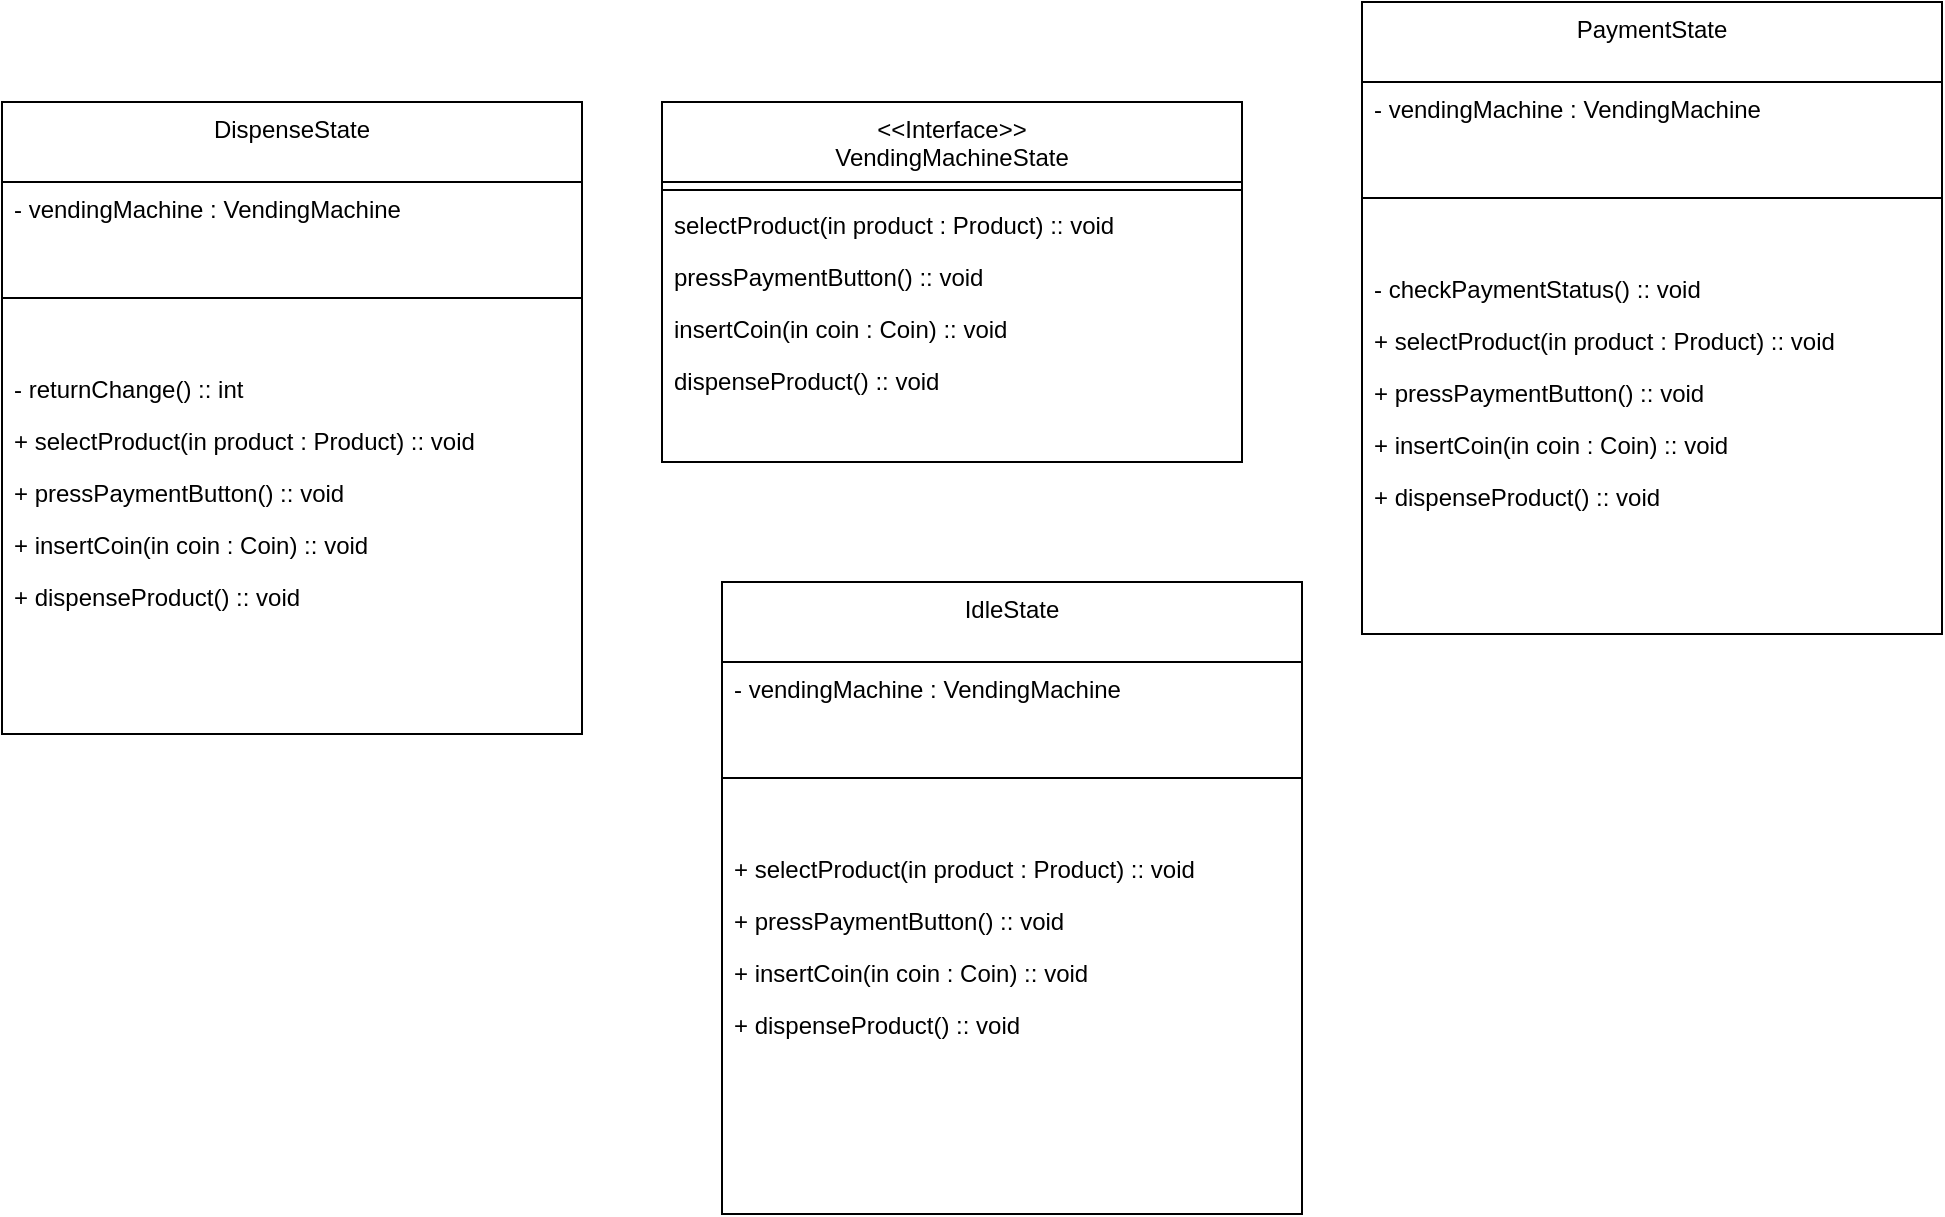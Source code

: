 <mxfile version="25.0.3">
  <diagram id="C5RBs43oDa-KdzZeNtuy" name="Page-1">
    <mxGraphModel dx="1877" dy="565" grid="1" gridSize="10" guides="1" tooltips="1" connect="1" arrows="1" fold="1" page="1" pageScale="1" pageWidth="827" pageHeight="1169" math="0" shadow="0">
      <root>
        <mxCell id="WIyWlLk6GJQsqaUBKTNV-0" />
        <mxCell id="WIyWlLk6GJQsqaUBKTNV-1" parent="WIyWlLk6GJQsqaUBKTNV-0" />
        <mxCell id="zkfFHV4jXpPFQw0GAbJ--6" value="&lt;&lt;Interface&gt;&gt;&#xa;VendingMachineState" style="swimlane;fontStyle=0;align=center;verticalAlign=top;childLayout=stackLayout;horizontal=1;startSize=40;horizontalStack=0;resizeParent=1;resizeLast=0;collapsible=1;marginBottom=0;rounded=0;shadow=0;strokeWidth=1;" parent="WIyWlLk6GJQsqaUBKTNV-1" vertex="1">
          <mxGeometry x="300" y="100" width="290" height="180" as="geometry">
            <mxRectangle x="300" y="100" width="160" height="26" as="alternateBounds" />
          </mxGeometry>
        </mxCell>
        <mxCell id="zkfFHV4jXpPFQw0GAbJ--9" value="" style="line;html=1;strokeWidth=1;align=left;verticalAlign=middle;spacingTop=-1;spacingLeft=3;spacingRight=3;rotatable=0;labelPosition=right;points=[];portConstraint=eastwest;" parent="zkfFHV4jXpPFQw0GAbJ--6" vertex="1">
          <mxGeometry y="40" width="290" height="8" as="geometry" />
        </mxCell>
        <mxCell id="zkfFHV4jXpPFQw0GAbJ--11" value="selectProduct(in product : Product) :: void" style="text;align=left;verticalAlign=top;spacingLeft=4;spacingRight=4;overflow=hidden;rotatable=0;points=[[0,0.5],[1,0.5]];portConstraint=eastwest;" parent="zkfFHV4jXpPFQw0GAbJ--6" vertex="1">
          <mxGeometry y="48" width="290" height="26" as="geometry" />
        </mxCell>
        <mxCell id="ICooJDKsXDVWxrnS9RKx-0" value="pressPaymentButton() :: void" style="text;align=left;verticalAlign=top;spacingLeft=4;spacingRight=4;overflow=hidden;rotatable=0;points=[[0,0.5],[1,0.5]];portConstraint=eastwest;" vertex="1" parent="zkfFHV4jXpPFQw0GAbJ--6">
          <mxGeometry y="74" width="290" height="26" as="geometry" />
        </mxCell>
        <mxCell id="ICooJDKsXDVWxrnS9RKx-1" value="insertCoin(in coin : Coin) :: void" style="text;align=left;verticalAlign=top;spacingLeft=4;spacingRight=4;overflow=hidden;rotatable=0;points=[[0,0.5],[1,0.5]];portConstraint=eastwest;" vertex="1" parent="zkfFHV4jXpPFQw0GAbJ--6">
          <mxGeometry y="100" width="290" height="26" as="geometry" />
        </mxCell>
        <mxCell id="ICooJDKsXDVWxrnS9RKx-2" value="dispenseProduct() :: void" style="text;align=left;verticalAlign=top;spacingLeft=4;spacingRight=4;overflow=hidden;rotatable=0;points=[[0,0.5],[1,0.5]];portConstraint=eastwest;" vertex="1" parent="zkfFHV4jXpPFQw0GAbJ--6">
          <mxGeometry y="126" width="290" height="26" as="geometry" />
        </mxCell>
        <mxCell id="ICooJDKsXDVWxrnS9RKx-3" value="DispenseState" style="swimlane;fontStyle=0;align=center;verticalAlign=top;childLayout=stackLayout;horizontal=1;startSize=40;horizontalStack=0;resizeParent=1;resizeLast=0;collapsible=1;marginBottom=0;rounded=0;shadow=0;strokeWidth=1;" vertex="1" parent="WIyWlLk6GJQsqaUBKTNV-1">
          <mxGeometry x="-30" y="100" width="290" height="316" as="geometry">
            <mxRectangle x="300" y="100" width="160" height="26" as="alternateBounds" />
          </mxGeometry>
        </mxCell>
        <mxCell id="ICooJDKsXDVWxrnS9RKx-9" value="- vendingMachine : VendingMachine" style="text;align=left;verticalAlign=top;spacingLeft=4;spacingRight=4;overflow=hidden;rotatable=0;points=[[0,0.5],[1,0.5]];portConstraint=eastwest;" vertex="1" parent="ICooJDKsXDVWxrnS9RKx-3">
          <mxGeometry y="40" width="290" height="26" as="geometry" />
        </mxCell>
        <mxCell id="ICooJDKsXDVWxrnS9RKx-4" value="" style="line;html=1;strokeWidth=1;align=left;verticalAlign=middle;spacingTop=-1;spacingLeft=3;spacingRight=3;rotatable=0;labelPosition=right;points=[];portConstraint=eastwest;" vertex="1" parent="ICooJDKsXDVWxrnS9RKx-3">
          <mxGeometry y="66" width="290" height="64" as="geometry" />
        </mxCell>
        <mxCell id="ICooJDKsXDVWxrnS9RKx-10" value="- returnChange() :: int" style="text;align=left;verticalAlign=top;spacingLeft=4;spacingRight=4;overflow=hidden;rotatable=0;points=[[0,0.5],[1,0.5]];portConstraint=eastwest;" vertex="1" parent="ICooJDKsXDVWxrnS9RKx-3">
          <mxGeometry y="130" width="290" height="26" as="geometry" />
        </mxCell>
        <mxCell id="ICooJDKsXDVWxrnS9RKx-5" value="+ selectProduct(in product : Product) :: void" style="text;align=left;verticalAlign=top;spacingLeft=4;spacingRight=4;overflow=hidden;rotatable=0;points=[[0,0.5],[1,0.5]];portConstraint=eastwest;" vertex="1" parent="ICooJDKsXDVWxrnS9RKx-3">
          <mxGeometry y="156" width="290" height="26" as="geometry" />
        </mxCell>
        <mxCell id="ICooJDKsXDVWxrnS9RKx-6" value="+ pressPaymentButton() :: void" style="text;align=left;verticalAlign=top;spacingLeft=4;spacingRight=4;overflow=hidden;rotatable=0;points=[[0,0.5],[1,0.5]];portConstraint=eastwest;" vertex="1" parent="ICooJDKsXDVWxrnS9RKx-3">
          <mxGeometry y="182" width="290" height="26" as="geometry" />
        </mxCell>
        <mxCell id="ICooJDKsXDVWxrnS9RKx-7" value="+ insertCoin(in coin : Coin) :: void" style="text;align=left;verticalAlign=top;spacingLeft=4;spacingRight=4;overflow=hidden;rotatable=0;points=[[0,0.5],[1,0.5]];portConstraint=eastwest;" vertex="1" parent="ICooJDKsXDVWxrnS9RKx-3">
          <mxGeometry y="208" width="290" height="26" as="geometry" />
        </mxCell>
        <mxCell id="ICooJDKsXDVWxrnS9RKx-8" value="+ dispenseProduct() :: void" style="text;align=left;verticalAlign=top;spacingLeft=4;spacingRight=4;overflow=hidden;rotatable=0;points=[[0,0.5],[1,0.5]];portConstraint=eastwest;" vertex="1" parent="ICooJDKsXDVWxrnS9RKx-3">
          <mxGeometry y="234" width="290" height="26" as="geometry" />
        </mxCell>
        <mxCell id="ICooJDKsXDVWxrnS9RKx-11" value="IdleState" style="swimlane;fontStyle=0;align=center;verticalAlign=top;childLayout=stackLayout;horizontal=1;startSize=40;horizontalStack=0;resizeParent=1;resizeLast=0;collapsible=1;marginBottom=0;rounded=0;shadow=0;strokeWidth=1;" vertex="1" parent="WIyWlLk6GJQsqaUBKTNV-1">
          <mxGeometry x="330" y="340" width="290" height="316" as="geometry">
            <mxRectangle x="300" y="100" width="160" height="26" as="alternateBounds" />
          </mxGeometry>
        </mxCell>
        <mxCell id="ICooJDKsXDVWxrnS9RKx-12" value="- vendingMachine : VendingMachine" style="text;align=left;verticalAlign=top;spacingLeft=4;spacingRight=4;overflow=hidden;rotatable=0;points=[[0,0.5],[1,0.5]];portConstraint=eastwest;" vertex="1" parent="ICooJDKsXDVWxrnS9RKx-11">
          <mxGeometry y="40" width="290" height="26" as="geometry" />
        </mxCell>
        <mxCell id="ICooJDKsXDVWxrnS9RKx-13" value="" style="line;html=1;strokeWidth=1;align=left;verticalAlign=middle;spacingTop=-1;spacingLeft=3;spacingRight=3;rotatable=0;labelPosition=right;points=[];portConstraint=eastwest;" vertex="1" parent="ICooJDKsXDVWxrnS9RKx-11">
          <mxGeometry y="66" width="290" height="64" as="geometry" />
        </mxCell>
        <mxCell id="ICooJDKsXDVWxrnS9RKx-15" value="+ selectProduct(in product : Product) :: void" style="text;align=left;verticalAlign=top;spacingLeft=4;spacingRight=4;overflow=hidden;rotatable=0;points=[[0,0.5],[1,0.5]];portConstraint=eastwest;" vertex="1" parent="ICooJDKsXDVWxrnS9RKx-11">
          <mxGeometry y="130" width="290" height="26" as="geometry" />
        </mxCell>
        <mxCell id="ICooJDKsXDVWxrnS9RKx-16" value="+ pressPaymentButton() :: void" style="text;align=left;verticalAlign=top;spacingLeft=4;spacingRight=4;overflow=hidden;rotatable=0;points=[[0,0.5],[1,0.5]];portConstraint=eastwest;" vertex="1" parent="ICooJDKsXDVWxrnS9RKx-11">
          <mxGeometry y="156" width="290" height="26" as="geometry" />
        </mxCell>
        <mxCell id="ICooJDKsXDVWxrnS9RKx-17" value="+ insertCoin(in coin : Coin) :: void" style="text;align=left;verticalAlign=top;spacingLeft=4;spacingRight=4;overflow=hidden;rotatable=0;points=[[0,0.5],[1,0.5]];portConstraint=eastwest;" vertex="1" parent="ICooJDKsXDVWxrnS9RKx-11">
          <mxGeometry y="182" width="290" height="26" as="geometry" />
        </mxCell>
        <mxCell id="ICooJDKsXDVWxrnS9RKx-18" value="+ dispenseProduct() :: void" style="text;align=left;verticalAlign=top;spacingLeft=4;spacingRight=4;overflow=hidden;rotatable=0;points=[[0,0.5],[1,0.5]];portConstraint=eastwest;" vertex="1" parent="ICooJDKsXDVWxrnS9RKx-11">
          <mxGeometry y="208" width="290" height="26" as="geometry" />
        </mxCell>
        <mxCell id="ICooJDKsXDVWxrnS9RKx-19" value="PaymentState" style="swimlane;fontStyle=0;align=center;verticalAlign=top;childLayout=stackLayout;horizontal=1;startSize=40;horizontalStack=0;resizeParent=1;resizeLast=0;collapsible=1;marginBottom=0;rounded=0;shadow=0;strokeWidth=1;" vertex="1" parent="WIyWlLk6GJQsqaUBKTNV-1">
          <mxGeometry x="650" y="50" width="290" height="316" as="geometry">
            <mxRectangle x="300" y="100" width="160" height="26" as="alternateBounds" />
          </mxGeometry>
        </mxCell>
        <mxCell id="ICooJDKsXDVWxrnS9RKx-20" value="- vendingMachine : VendingMachine" style="text;align=left;verticalAlign=top;spacingLeft=4;spacingRight=4;overflow=hidden;rotatable=0;points=[[0,0.5],[1,0.5]];portConstraint=eastwest;" vertex="1" parent="ICooJDKsXDVWxrnS9RKx-19">
          <mxGeometry y="40" width="290" height="26" as="geometry" />
        </mxCell>
        <mxCell id="ICooJDKsXDVWxrnS9RKx-21" value="" style="line;html=1;strokeWidth=1;align=left;verticalAlign=middle;spacingTop=-1;spacingLeft=3;spacingRight=3;rotatable=0;labelPosition=right;points=[];portConstraint=eastwest;" vertex="1" parent="ICooJDKsXDVWxrnS9RKx-19">
          <mxGeometry y="66" width="290" height="64" as="geometry" />
        </mxCell>
        <mxCell id="ICooJDKsXDVWxrnS9RKx-22" value="- checkPaymentStatus() :: void" style="text;align=left;verticalAlign=top;spacingLeft=4;spacingRight=4;overflow=hidden;rotatable=0;points=[[0,0.5],[1,0.5]];portConstraint=eastwest;" vertex="1" parent="ICooJDKsXDVWxrnS9RKx-19">
          <mxGeometry y="130" width="290" height="26" as="geometry" />
        </mxCell>
        <mxCell id="ICooJDKsXDVWxrnS9RKx-23" value="+ selectProduct(in product : Product) :: void" style="text;align=left;verticalAlign=top;spacingLeft=4;spacingRight=4;overflow=hidden;rotatable=0;points=[[0,0.5],[1,0.5]];portConstraint=eastwest;" vertex="1" parent="ICooJDKsXDVWxrnS9RKx-19">
          <mxGeometry y="156" width="290" height="26" as="geometry" />
        </mxCell>
        <mxCell id="ICooJDKsXDVWxrnS9RKx-24" value="+ pressPaymentButton() :: void" style="text;align=left;verticalAlign=top;spacingLeft=4;spacingRight=4;overflow=hidden;rotatable=0;points=[[0,0.5],[1,0.5]];portConstraint=eastwest;" vertex="1" parent="ICooJDKsXDVWxrnS9RKx-19">
          <mxGeometry y="182" width="290" height="26" as="geometry" />
        </mxCell>
        <mxCell id="ICooJDKsXDVWxrnS9RKx-25" value="+ insertCoin(in coin : Coin) :: void" style="text;align=left;verticalAlign=top;spacingLeft=4;spacingRight=4;overflow=hidden;rotatable=0;points=[[0,0.5],[1,0.5]];portConstraint=eastwest;" vertex="1" parent="ICooJDKsXDVWxrnS9RKx-19">
          <mxGeometry y="208" width="290" height="26" as="geometry" />
        </mxCell>
        <mxCell id="ICooJDKsXDVWxrnS9RKx-26" value="+ dispenseProduct() :: void" style="text;align=left;verticalAlign=top;spacingLeft=4;spacingRight=4;overflow=hidden;rotatable=0;points=[[0,0.5],[1,0.5]];portConstraint=eastwest;" vertex="1" parent="ICooJDKsXDVWxrnS9RKx-19">
          <mxGeometry y="234" width="290" height="26" as="geometry" />
        </mxCell>
      </root>
    </mxGraphModel>
  </diagram>
</mxfile>

